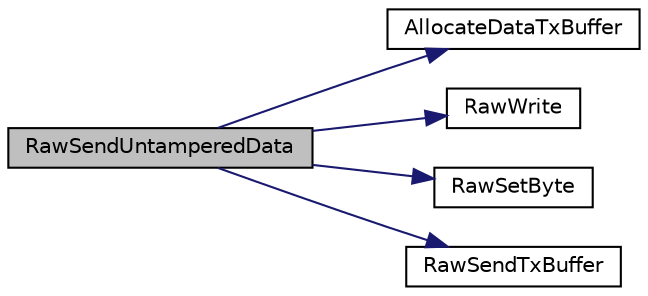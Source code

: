 digraph "RawSendUntamperedData"
{
  edge [fontname="Helvetica",fontsize="10",labelfontname="Helvetica",labelfontsize="10"];
  node [fontname="Helvetica",fontsize="10",shape=record];
  rankdir="LR";
  Node1 [label="RawSendUntamperedData",height=0.2,width=0.4,color="black", fillcolor="grey75", style="filled", fontcolor="black"];
  Node1 -> Node2 [color="midnightblue",fontsize="10",style="solid",fontname="Helvetica"];
  Node2 [label="AllocateDataTxBuffer",height=0.2,width=0.4,color="black", fillcolor="white", style="filled",URL="$_w_f_raw_8h.html#a7516a7177c1b9a843d543c57c4192af5"];
  Node1 -> Node3 [color="midnightblue",fontsize="10",style="solid",fontname="Helvetica"];
  Node3 [label="RawWrite",height=0.2,width=0.4,color="black", fillcolor="white", style="filled",URL="$_w_f_raw_8h.html#ac4a89b408bc2f5fb46f6b3def54a5270"];
  Node1 -> Node4 [color="midnightblue",fontsize="10",style="solid",fontname="Helvetica"];
  Node4 [label="RawSetByte",height=0.2,width=0.4,color="black", fillcolor="white", style="filled",URL="$_w_f_raw_8h.html#a080df0a533459a28bfccb89781df5e3a"];
  Node1 -> Node5 [color="midnightblue",fontsize="10",style="solid",fontname="Helvetica"];
  Node5 [label="RawSendTxBuffer",height=0.2,width=0.4,color="black", fillcolor="white", style="filled",URL="$_w_f_raw_8h.html#a16c4aa8238b4dec33fe41a8e09674112"];
}
